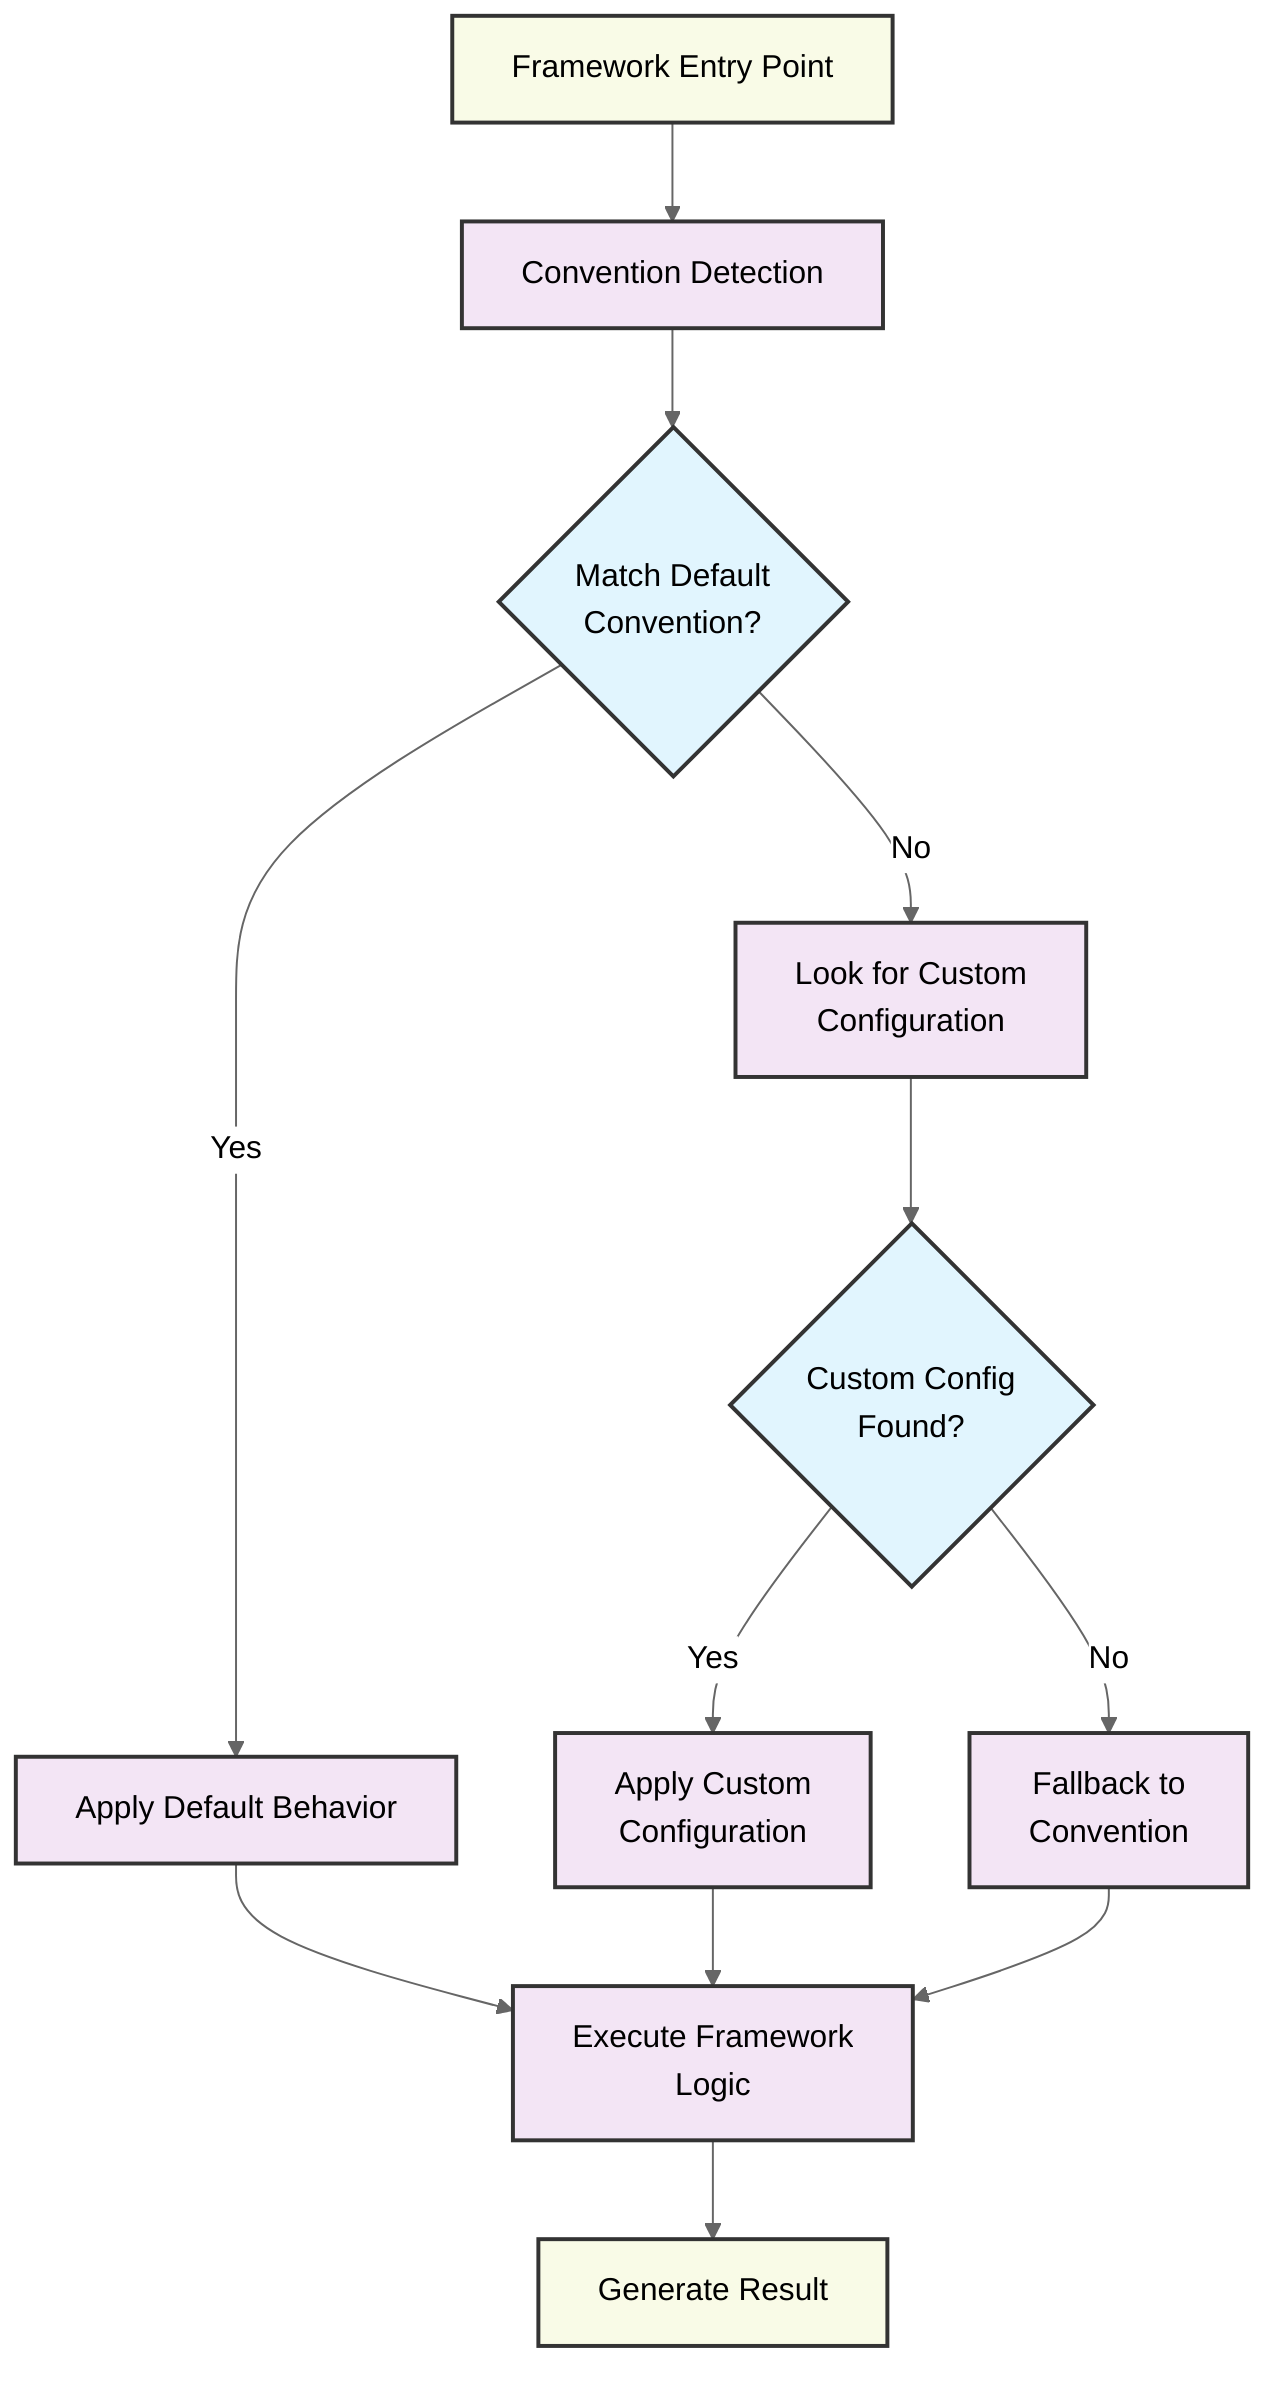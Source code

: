 %%{init: {'theme': 'neutral', 'flowchart': {'curve': 'basis', 'width': 1200, 'height': 800 }}}%%
graph TD
    A["Framework Entry Point"] --> B["Convention Detection"]
    B --> C{"Match Default<br/>Convention?"}
    C -->|Yes| D["Apply Default Behavior"]
    C -->|No| E["Look for Custom<br/>Configuration"]
    E --> F{"Custom Config<br/>Found?"}
    F -->|Yes| G["Apply Custom<br/>Configuration"]
    F -->|No| H["Fallback to<br/>Convention"]
    D --> I["Execute Framework<br/>Logic"]
    G --> I
    H --> I
    I --> J["Generate Result"]

    classDef default fill:#f4f4f4,stroke:#333,stroke-width:2px;
    classDef decision fill:#e1f5fe,stroke:#333,stroke-width:2px;
    classDef process fill:#f3e5f5,stroke:#333,stroke-width:2px;
    classDef endpoint fill:#f9fbe7,stroke:#333,stroke-width:2px;

    class A,J endpoint;
    class B,D,E,G,H,I process;
    class C,F decision;